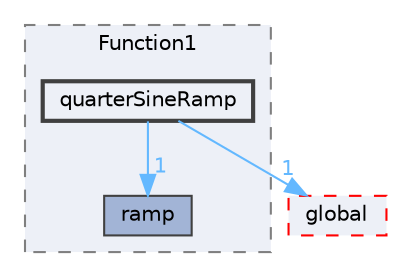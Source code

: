 digraph "src/OpenFOAM/primitives/functions/Function1/quarterSineRamp"
{
 // LATEX_PDF_SIZE
  bgcolor="transparent";
  edge [fontname=Helvetica,fontsize=10,labelfontname=Helvetica,labelfontsize=10];
  node [fontname=Helvetica,fontsize=10,shape=box,height=0.2,width=0.4];
  compound=true
  subgraph clusterdir_bf4f273fcff898a8e57532425217d669 {
    graph [ bgcolor="#edf0f7", pencolor="grey50", label="Function1", fontname=Helvetica,fontsize=10 style="filled,dashed", URL="dir_bf4f273fcff898a8e57532425217d669.html",tooltip=""]
  dir_db837a9a779e4f4f8480520e283a1ec8 [label="ramp", fillcolor="#a2b4d6", color="grey25", style="filled", URL="dir_db837a9a779e4f4f8480520e283a1ec8.html",tooltip=""];
  dir_62aca996a23ae1ead272938360712fae [label="quarterSineRamp", fillcolor="#edf0f7", color="grey25", style="filled,bold", URL="dir_62aca996a23ae1ead272938360712fae.html",tooltip=""];
  }
  dir_8583492183f4d27c76555f8f333dd07b [label="global", fillcolor="#edf0f7", color="red", style="filled,dashed", URL="dir_8583492183f4d27c76555f8f333dd07b.html",tooltip=""];
  dir_62aca996a23ae1ead272938360712fae->dir_8583492183f4d27c76555f8f333dd07b [headlabel="1", labeldistance=1.5 headhref="dir_003158_001645.html" href="dir_003158_001645.html" color="steelblue1" fontcolor="steelblue1"];
  dir_62aca996a23ae1ead272938360712fae->dir_db837a9a779e4f4f8480520e283a1ec8 [headlabel="1", labeldistance=1.5 headhref="dir_003158_003176.html" href="dir_003158_003176.html" color="steelblue1" fontcolor="steelblue1"];
}
